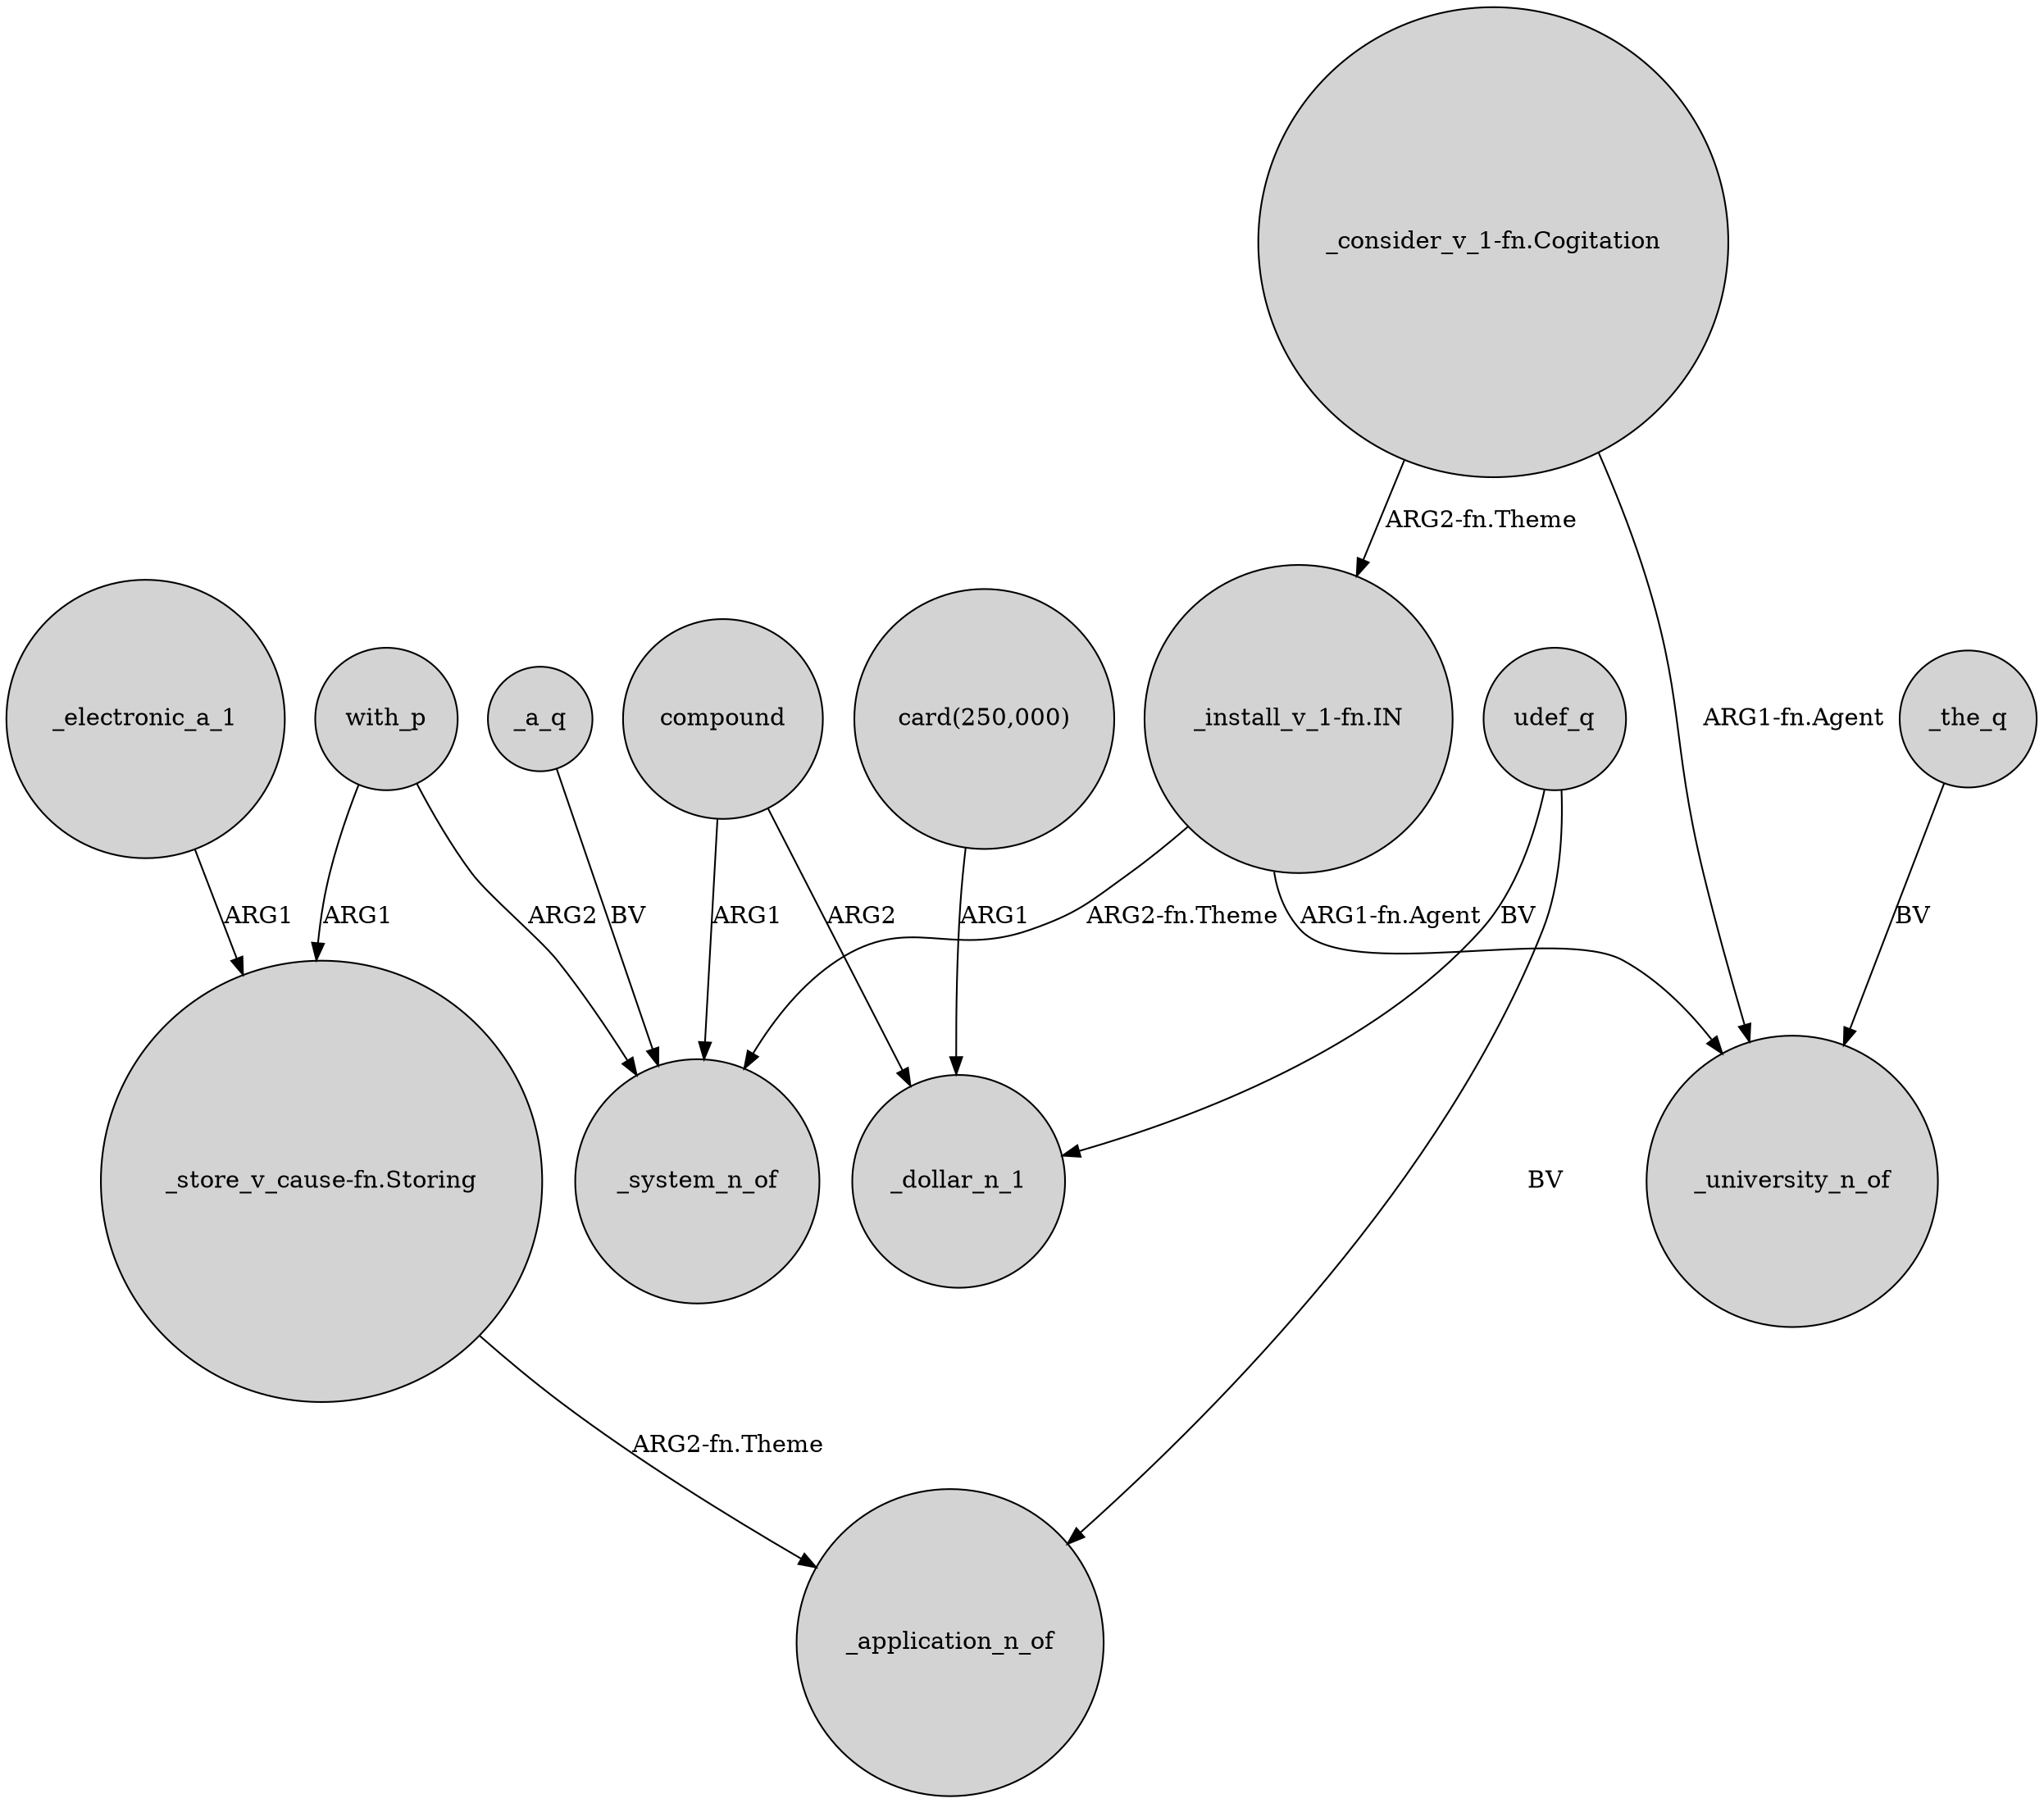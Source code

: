 digraph {
	node [shape=circle style=filled]
	_a_q -> _system_n_of [label=BV]
	with_p -> "_store_v_cause-fn.Storing" [label=ARG1]
	"_consider_v_1-fn.Cogitation" -> _university_n_of [label="ARG1-fn.Agent"]
	"_install_v_1-fn.IN" -> _system_n_of [label="ARG2-fn.Theme"]
	_the_q -> _university_n_of [label=BV]
	"_install_v_1-fn.IN" -> _university_n_of [label="ARG1-fn.Agent"]
	compound -> _dollar_n_1 [label=ARG2]
	compound -> _system_n_of [label=ARG1]
	with_p -> _system_n_of [label=ARG2]
	"card(250,000)" -> _dollar_n_1 [label=ARG1]
	udef_q -> _application_n_of [label=BV]
	"_store_v_cause-fn.Storing" -> _application_n_of [label="ARG2-fn.Theme"]
	udef_q -> _dollar_n_1 [label=BV]
	"_consider_v_1-fn.Cogitation" -> "_install_v_1-fn.IN" [label="ARG2-fn.Theme"]
	_electronic_a_1 -> "_store_v_cause-fn.Storing" [label=ARG1]
}
